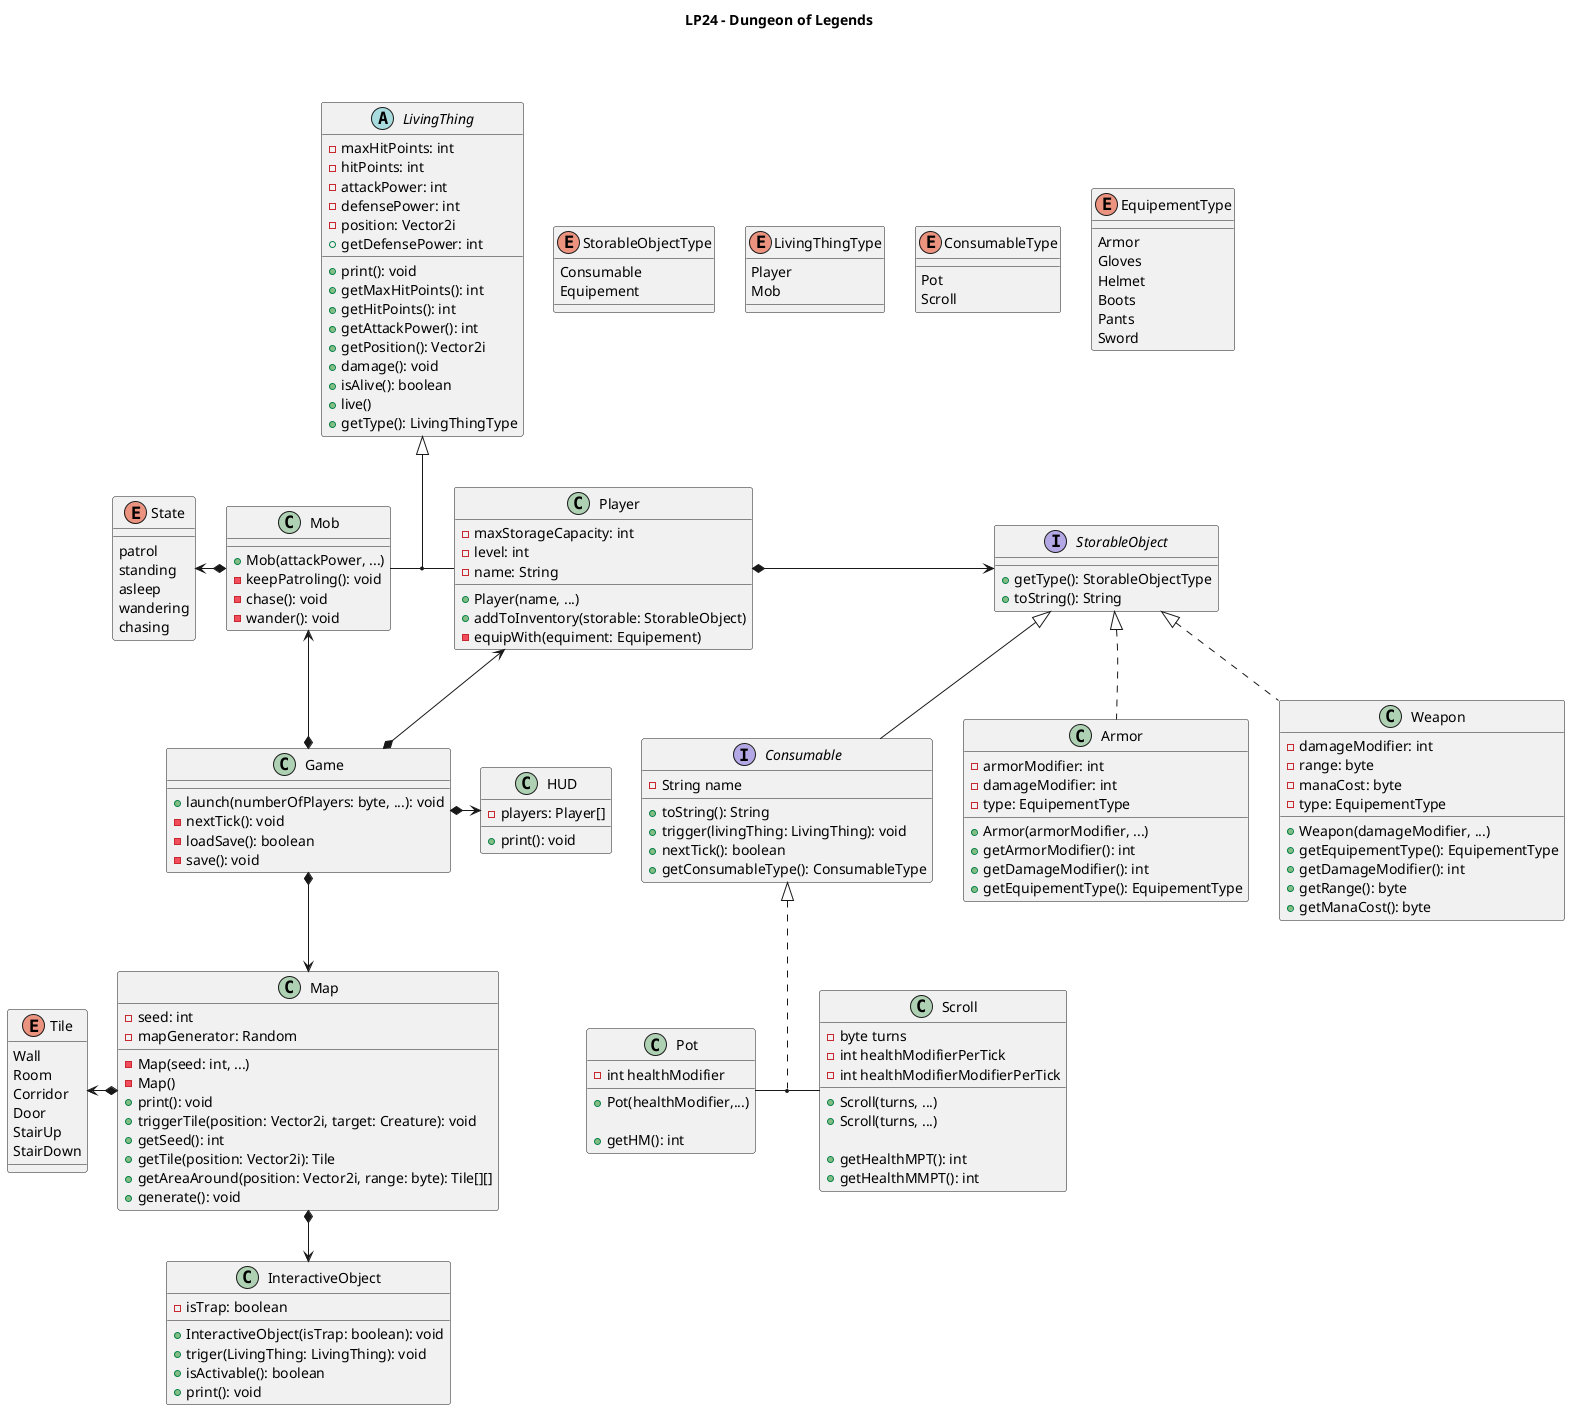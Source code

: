 'You may preview the uml using www.planttext.com/planttext
@startuml
title LP24 - Dungeon of Legends
skinparam {
    nodesep 30
    ranksep 51
}

enum ConsumableType{
__
    Pot
    Scroll
}

enum EquipementType{
__
    Armor
    Gloves
    Helmet
    Boots
    Pants
    Sword
}

enum StorableObjectType{
    Consumable
    Equipement
}

enum LivingThingType{
    Player
    Mob
}

enum Tile{
    Wall
    Room
    Corridor
    Door
    StairUp
    StairDown
}

LivingThingType -[hidden]right- ConsumableType
ConsumableType -[hidden]left- StorableObjectType


interface StorableObject{
    + getType(): StorableObjectType
    + toString(): String
}


interface Consumable{
    - String name
    + toString(): String
    + trigger(livingThing: LivingThing): void
    + nextTick(): boolean
    + getConsumableType(): ConsumableType
}
StorableObject <|-- Consumable


class Armor{
    - armorModifier: int
    - damageModifier: int
    - type: EquipementType
    + Armor(armorModifier, ...)
    + getArmorModifier(): int
    + getDamageModifier(): int
    + getEquipementType(): EquipementType
}
Armor -[hidden]up-> StorableObject
Consumable -[hidden]right- Armor
StorableObject <|.. Armor

class Weapon{
    - damageModifier: int
    - range: byte
    - manaCost: byte
    - type: EquipementType
    + Weapon(damageModifier, ...)
    + getEquipementType(): EquipementType
    + getDamageModifier(): int
    + getRange(): byte
    + getManaCost(): byte
}
StorableObject <|.. Weapon

class Scroll{
    - byte turns
    - int healthModifierPerTick
    - int healthModifierModifierPerTick
    + Scroll(turns, ...)
    + Scroll(turns, ...)

    'For saving purposes
    + getHealthMPT(): int
    + getHealthMMPT(): int
}

class Pot{
    - int healthModifier
    + Pot(healthModifier,...)

    'For saving purposes
    + getHM(): int
}
Pot -[hidden]up-> Consumable
Scroll -[hidden]up-> Consumable
Pot -[hidden]right- Scroll
Consumable <|.. (Pot, Scroll)

abstract class LivingThing{
    - maxHitPoints: int
    - hitPoints: int
    - attackPower: int
    - defensePower: int
    - position: Vector2i
    + print(): void
    + getMaxHitPoints(): int
    + getHitPoints(): int
    + getAttackPower(): int
    + getDefensePower: int
    + getPosition(): Vector2i
    + damage(): void
    + isAlive(): boolean
    + live()
    + getType(): LivingThingType
}

class Player{
    - maxStorageCapacity: int
    - level: int
    - name: String
    + Player(name, ...)
    + addToInventory(storable: StorableObject)
    - equipWith(equiment: Equipement)
}

Player *-right-> StorableObject
Player -[hidden]up-> LivingThing

class Mob{
    + Mob(attackPower, ...)
    - keepPatroling(): void
    - chase(): void
    - wander(): void
}
Mob *-left-> State
Mob -[hidden]right- Player
Mob -[hidden]up-> LivingThing
LivingThing <|-- (Mob, Player)

class Game{
    + launch(numberOfPlayers: byte, ...): void
    - nextTick(): void
    - loadSave(): boolean
    - save(): void
}
Game *-up-> Mob
Game *-up-> Player
Game *--> Map
Game *-> HUD

class Map{
    - seed: int
    - mapGenerator: Random
    - Map(seed: int, ...)
    - Map()
    + print(): void
    + triggerTile(position: Vector2i, target: Creature): void
    + getSeed(): int
    + getTile(position: Vector2i): Tile
    + getAreaAround(position: Vector2i, range: byte): Tile[][]
    + generate(): void
}
Map *--> InteractiveObject
Map *-left-> Tile

enum State{
__
    patrol
    standing
    asleep
    wandering
    chasing
}

class HUD{
    - players: Player[]
    + print(): void
}

class InteractiveObject{
    - isTrap: boolean
    + InteractiveObject(isTrap: boolean): void
    + triger(LivingThing: LivingThing): void
    + isActivable(): boolean
    + print(): void
}
@enduml
